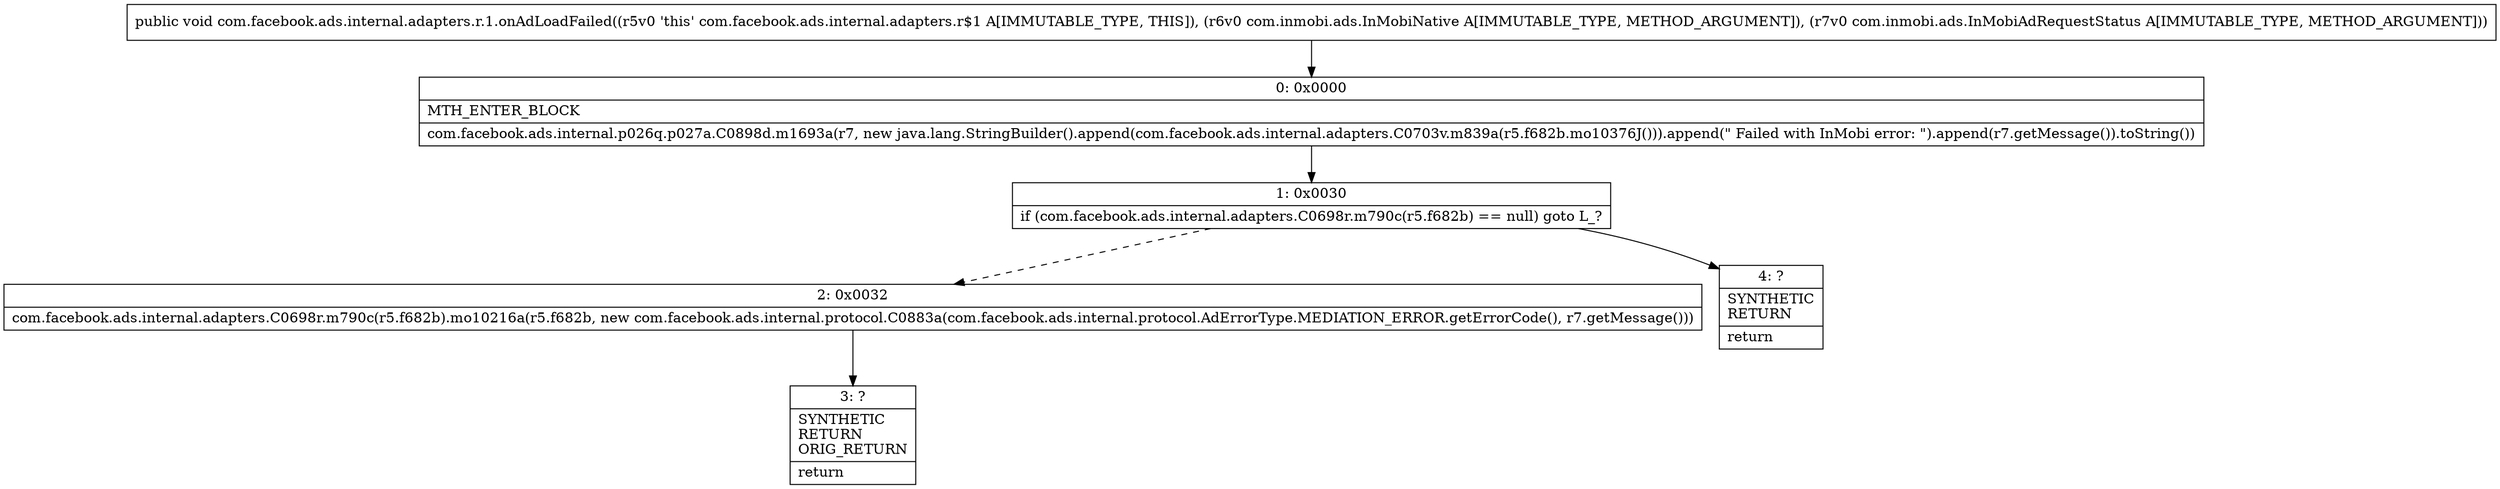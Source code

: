 digraph "CFG forcom.facebook.ads.internal.adapters.r.1.onAdLoadFailed(Lcom\/inmobi\/ads\/InMobiNative;Lcom\/inmobi\/ads\/InMobiAdRequestStatus;)V" {
Node_0 [shape=record,label="{0\:\ 0x0000|MTH_ENTER_BLOCK\l|com.facebook.ads.internal.p026q.p027a.C0898d.m1693a(r7, new java.lang.StringBuilder().append(com.facebook.ads.internal.adapters.C0703v.m839a(r5.f682b.mo10376J())).append(\" Failed with InMobi error: \").append(r7.getMessage()).toString())\l}"];
Node_1 [shape=record,label="{1\:\ 0x0030|if (com.facebook.ads.internal.adapters.C0698r.m790c(r5.f682b) == null) goto L_?\l}"];
Node_2 [shape=record,label="{2\:\ 0x0032|com.facebook.ads.internal.adapters.C0698r.m790c(r5.f682b).mo10216a(r5.f682b, new com.facebook.ads.internal.protocol.C0883a(com.facebook.ads.internal.protocol.AdErrorType.MEDIATION_ERROR.getErrorCode(), r7.getMessage()))\l}"];
Node_3 [shape=record,label="{3\:\ ?|SYNTHETIC\lRETURN\lORIG_RETURN\l|return\l}"];
Node_4 [shape=record,label="{4\:\ ?|SYNTHETIC\lRETURN\l|return\l}"];
MethodNode[shape=record,label="{public void com.facebook.ads.internal.adapters.r.1.onAdLoadFailed((r5v0 'this' com.facebook.ads.internal.adapters.r$1 A[IMMUTABLE_TYPE, THIS]), (r6v0 com.inmobi.ads.InMobiNative A[IMMUTABLE_TYPE, METHOD_ARGUMENT]), (r7v0 com.inmobi.ads.InMobiAdRequestStatus A[IMMUTABLE_TYPE, METHOD_ARGUMENT])) }"];
MethodNode -> Node_0;
Node_0 -> Node_1;
Node_1 -> Node_2[style=dashed];
Node_1 -> Node_4;
Node_2 -> Node_3;
}


